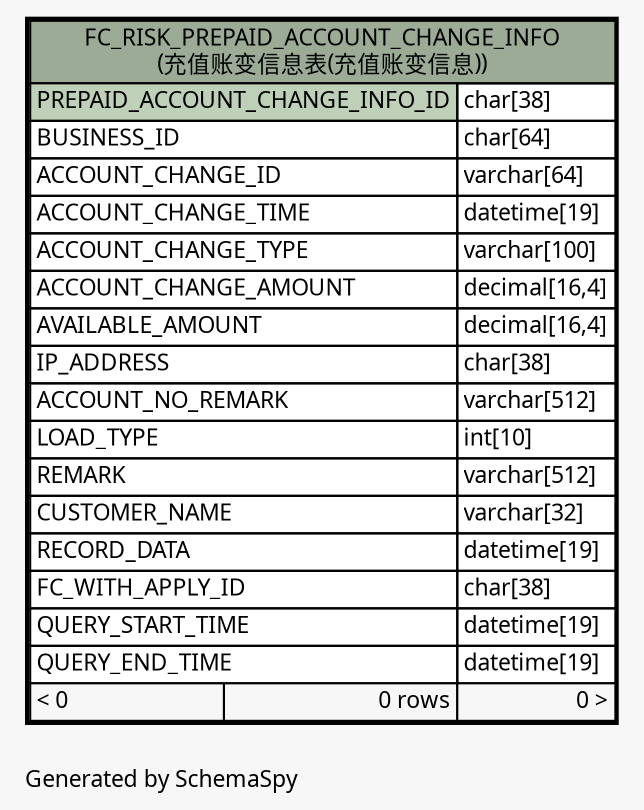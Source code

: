 // dot 2.26.0 on Linux 2.6.32-504.3.3.el6.x86_64
// SchemaSpy rev Unknown
digraph "oneDegreeRelationshipsDiagram" {
  graph [
    rankdir="RL"
    bgcolor="#f7f7f7"
    label="\nGenerated by SchemaSpy"
    labeljust="l"
    nodesep="0.18"
    ranksep="0.46"
    fontname="Microsoft YaHei"
    fontsize="11"
  ];
  node [
    fontname="Microsoft YaHei"
    fontsize="11"
    shape="plaintext"
  ];
  edge [
    arrowsize="0.8"
  ];
  "FC_RISK_PREPAID_ACCOUNT_CHANGE_INFO" [
    label=<
    <TABLE BORDER="2" CELLBORDER="1" CELLSPACING="0" BGCOLOR="#ffffff">
      <TR><TD COLSPAN="3" BGCOLOR="#9bab96" ALIGN="CENTER">FC_RISK_PREPAID_ACCOUNT_CHANGE_INFO<br/>(充值账变信息表(充值账变信息))</TD></TR>
      <TR><TD PORT="PREPAID_ACCOUNT_CHANGE_INFO_ID" COLSPAN="2" BGCOLOR="#bed1b8" ALIGN="LEFT">PREPAID_ACCOUNT_CHANGE_INFO_ID</TD><TD PORT="PREPAID_ACCOUNT_CHANGE_INFO_ID.type" ALIGN="LEFT">char[38]</TD></TR>
      <TR><TD PORT="BUSINESS_ID" COLSPAN="2" ALIGN="LEFT">BUSINESS_ID</TD><TD PORT="BUSINESS_ID.type" ALIGN="LEFT">char[64]</TD></TR>
      <TR><TD PORT="ACCOUNT_CHANGE_ID" COLSPAN="2" ALIGN="LEFT">ACCOUNT_CHANGE_ID</TD><TD PORT="ACCOUNT_CHANGE_ID.type" ALIGN="LEFT">varchar[64]</TD></TR>
      <TR><TD PORT="ACCOUNT_CHANGE_TIME" COLSPAN="2" ALIGN="LEFT">ACCOUNT_CHANGE_TIME</TD><TD PORT="ACCOUNT_CHANGE_TIME.type" ALIGN="LEFT">datetime[19]</TD></TR>
      <TR><TD PORT="ACCOUNT_CHANGE_TYPE" COLSPAN="2" ALIGN="LEFT">ACCOUNT_CHANGE_TYPE</TD><TD PORT="ACCOUNT_CHANGE_TYPE.type" ALIGN="LEFT">varchar[100]</TD></TR>
      <TR><TD PORT="ACCOUNT_CHANGE_AMOUNT" COLSPAN="2" ALIGN="LEFT">ACCOUNT_CHANGE_AMOUNT</TD><TD PORT="ACCOUNT_CHANGE_AMOUNT.type" ALIGN="LEFT">decimal[16,4]</TD></TR>
      <TR><TD PORT="AVAILABLE_AMOUNT" COLSPAN="2" ALIGN="LEFT">AVAILABLE_AMOUNT</TD><TD PORT="AVAILABLE_AMOUNT.type" ALIGN="LEFT">decimal[16,4]</TD></TR>
      <TR><TD PORT="IP_ADDRESS" COLSPAN="2" ALIGN="LEFT">IP_ADDRESS</TD><TD PORT="IP_ADDRESS.type" ALIGN="LEFT">char[38]</TD></TR>
      <TR><TD PORT="ACCOUNT_NO_REMARK" COLSPAN="2" ALIGN="LEFT">ACCOUNT_NO_REMARK</TD><TD PORT="ACCOUNT_NO_REMARK.type" ALIGN="LEFT">varchar[512]</TD></TR>
      <TR><TD PORT="LOAD_TYPE" COLSPAN="2" ALIGN="LEFT">LOAD_TYPE</TD><TD PORT="LOAD_TYPE.type" ALIGN="LEFT">int[10]</TD></TR>
      <TR><TD PORT="REMARK" COLSPAN="2" ALIGN="LEFT">REMARK</TD><TD PORT="REMARK.type" ALIGN="LEFT">varchar[512]</TD></TR>
      <TR><TD PORT="CUSTOMER_NAME" COLSPAN="2" ALIGN="LEFT">CUSTOMER_NAME</TD><TD PORT="CUSTOMER_NAME.type" ALIGN="LEFT">varchar[32]</TD></TR>
      <TR><TD PORT="RECORD_DATA" COLSPAN="2" ALIGN="LEFT">RECORD_DATA</TD><TD PORT="RECORD_DATA.type" ALIGN="LEFT">datetime[19]</TD></TR>
      <TR><TD PORT="FC_WITH_APPLY_ID" COLSPAN="2" ALIGN="LEFT">FC_WITH_APPLY_ID</TD><TD PORT="FC_WITH_APPLY_ID.type" ALIGN="LEFT">char[38]</TD></TR>
      <TR><TD PORT="QUERY_START_TIME" COLSPAN="2" ALIGN="LEFT">QUERY_START_TIME</TD><TD PORT="QUERY_START_TIME.type" ALIGN="LEFT">datetime[19]</TD></TR>
      <TR><TD PORT="QUERY_END_TIME" COLSPAN="2" ALIGN="LEFT">QUERY_END_TIME</TD><TD PORT="QUERY_END_TIME.type" ALIGN="LEFT">datetime[19]</TD></TR>
      <TR><TD ALIGN="LEFT" BGCOLOR="#f7f7f7">&lt; 0</TD><TD ALIGN="RIGHT" BGCOLOR="#f7f7f7">0 rows</TD><TD ALIGN="RIGHT" BGCOLOR="#f7f7f7">0 &gt;</TD></TR>
    </TABLE>>
    URL="FC_RISK_PREPAID_ACCOUNT_CHANGE_INFO.html"
    tooltip="FC_RISK_PREPAID_ACCOUNT_CHANGE_INFO"
  ];
}
